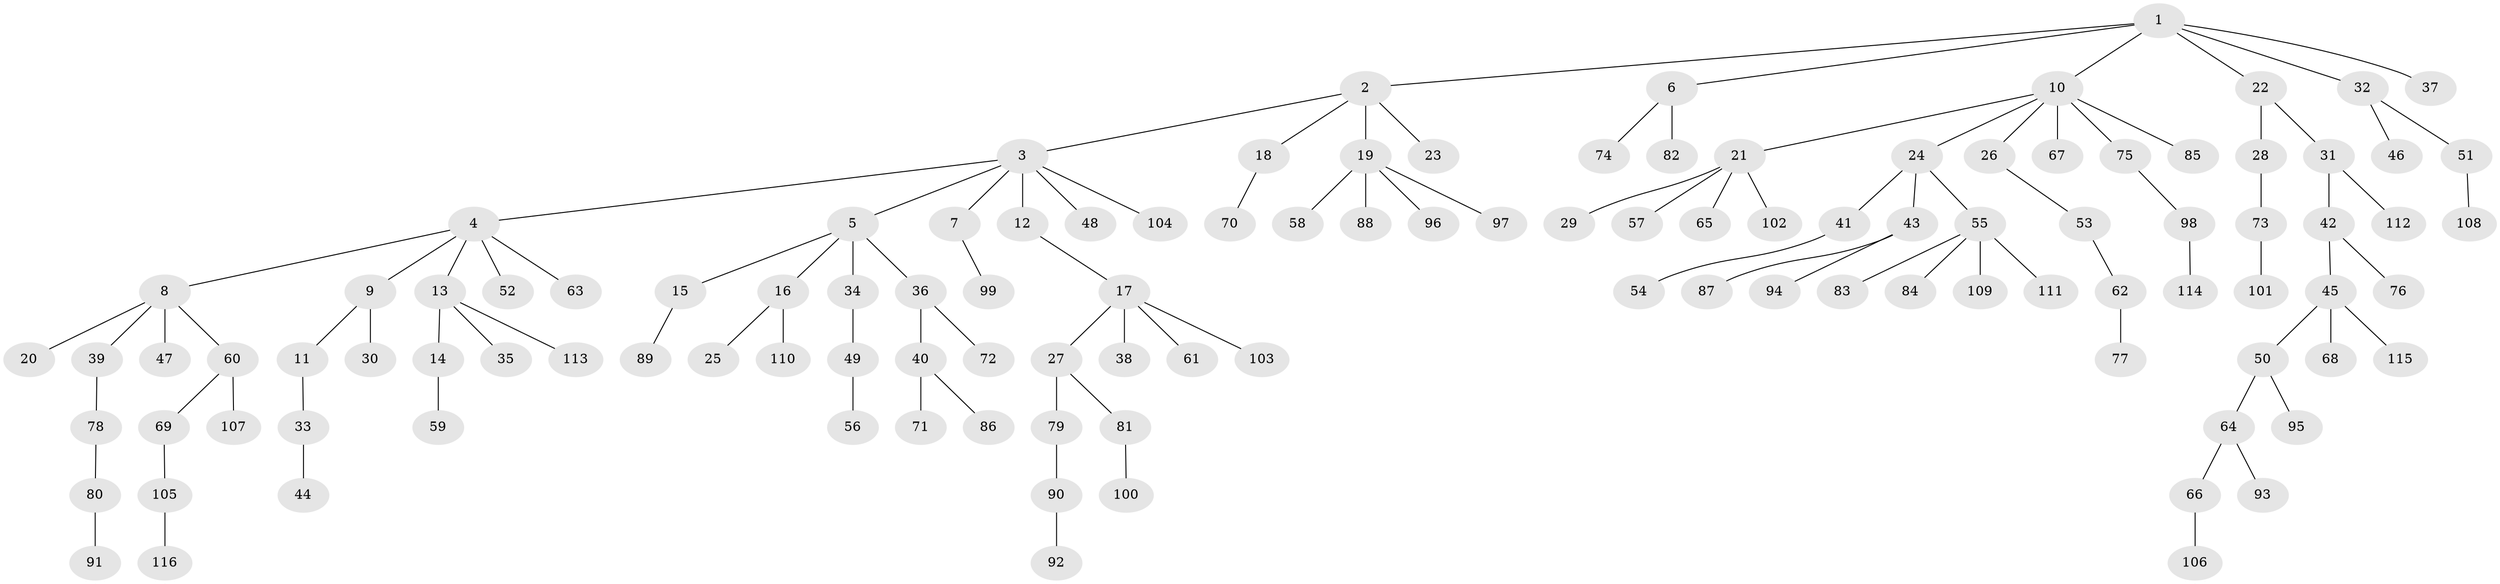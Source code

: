 // Generated by graph-tools (version 1.1) at 2025/02/03/09/25 03:02:31]
// undirected, 116 vertices, 115 edges
graph export_dot {
graph [start="1"]
  node [color=gray90,style=filled];
  1;
  2;
  3;
  4;
  5;
  6;
  7;
  8;
  9;
  10;
  11;
  12;
  13;
  14;
  15;
  16;
  17;
  18;
  19;
  20;
  21;
  22;
  23;
  24;
  25;
  26;
  27;
  28;
  29;
  30;
  31;
  32;
  33;
  34;
  35;
  36;
  37;
  38;
  39;
  40;
  41;
  42;
  43;
  44;
  45;
  46;
  47;
  48;
  49;
  50;
  51;
  52;
  53;
  54;
  55;
  56;
  57;
  58;
  59;
  60;
  61;
  62;
  63;
  64;
  65;
  66;
  67;
  68;
  69;
  70;
  71;
  72;
  73;
  74;
  75;
  76;
  77;
  78;
  79;
  80;
  81;
  82;
  83;
  84;
  85;
  86;
  87;
  88;
  89;
  90;
  91;
  92;
  93;
  94;
  95;
  96;
  97;
  98;
  99;
  100;
  101;
  102;
  103;
  104;
  105;
  106;
  107;
  108;
  109;
  110;
  111;
  112;
  113;
  114;
  115;
  116;
  1 -- 2;
  1 -- 6;
  1 -- 10;
  1 -- 22;
  1 -- 32;
  1 -- 37;
  2 -- 3;
  2 -- 18;
  2 -- 19;
  2 -- 23;
  3 -- 4;
  3 -- 5;
  3 -- 7;
  3 -- 12;
  3 -- 48;
  3 -- 104;
  4 -- 8;
  4 -- 9;
  4 -- 13;
  4 -- 52;
  4 -- 63;
  5 -- 15;
  5 -- 16;
  5 -- 34;
  5 -- 36;
  6 -- 74;
  6 -- 82;
  7 -- 99;
  8 -- 20;
  8 -- 39;
  8 -- 47;
  8 -- 60;
  9 -- 11;
  9 -- 30;
  10 -- 21;
  10 -- 24;
  10 -- 26;
  10 -- 67;
  10 -- 75;
  10 -- 85;
  11 -- 33;
  12 -- 17;
  13 -- 14;
  13 -- 35;
  13 -- 113;
  14 -- 59;
  15 -- 89;
  16 -- 25;
  16 -- 110;
  17 -- 27;
  17 -- 38;
  17 -- 61;
  17 -- 103;
  18 -- 70;
  19 -- 58;
  19 -- 88;
  19 -- 96;
  19 -- 97;
  21 -- 29;
  21 -- 57;
  21 -- 65;
  21 -- 102;
  22 -- 28;
  22 -- 31;
  24 -- 41;
  24 -- 43;
  24 -- 55;
  26 -- 53;
  27 -- 79;
  27 -- 81;
  28 -- 73;
  31 -- 42;
  31 -- 112;
  32 -- 46;
  32 -- 51;
  33 -- 44;
  34 -- 49;
  36 -- 40;
  36 -- 72;
  39 -- 78;
  40 -- 71;
  40 -- 86;
  41 -- 54;
  42 -- 45;
  42 -- 76;
  43 -- 87;
  43 -- 94;
  45 -- 50;
  45 -- 68;
  45 -- 115;
  49 -- 56;
  50 -- 64;
  50 -- 95;
  51 -- 108;
  53 -- 62;
  55 -- 83;
  55 -- 84;
  55 -- 109;
  55 -- 111;
  60 -- 69;
  60 -- 107;
  62 -- 77;
  64 -- 66;
  64 -- 93;
  66 -- 106;
  69 -- 105;
  73 -- 101;
  75 -- 98;
  78 -- 80;
  79 -- 90;
  80 -- 91;
  81 -- 100;
  90 -- 92;
  98 -- 114;
  105 -- 116;
}
